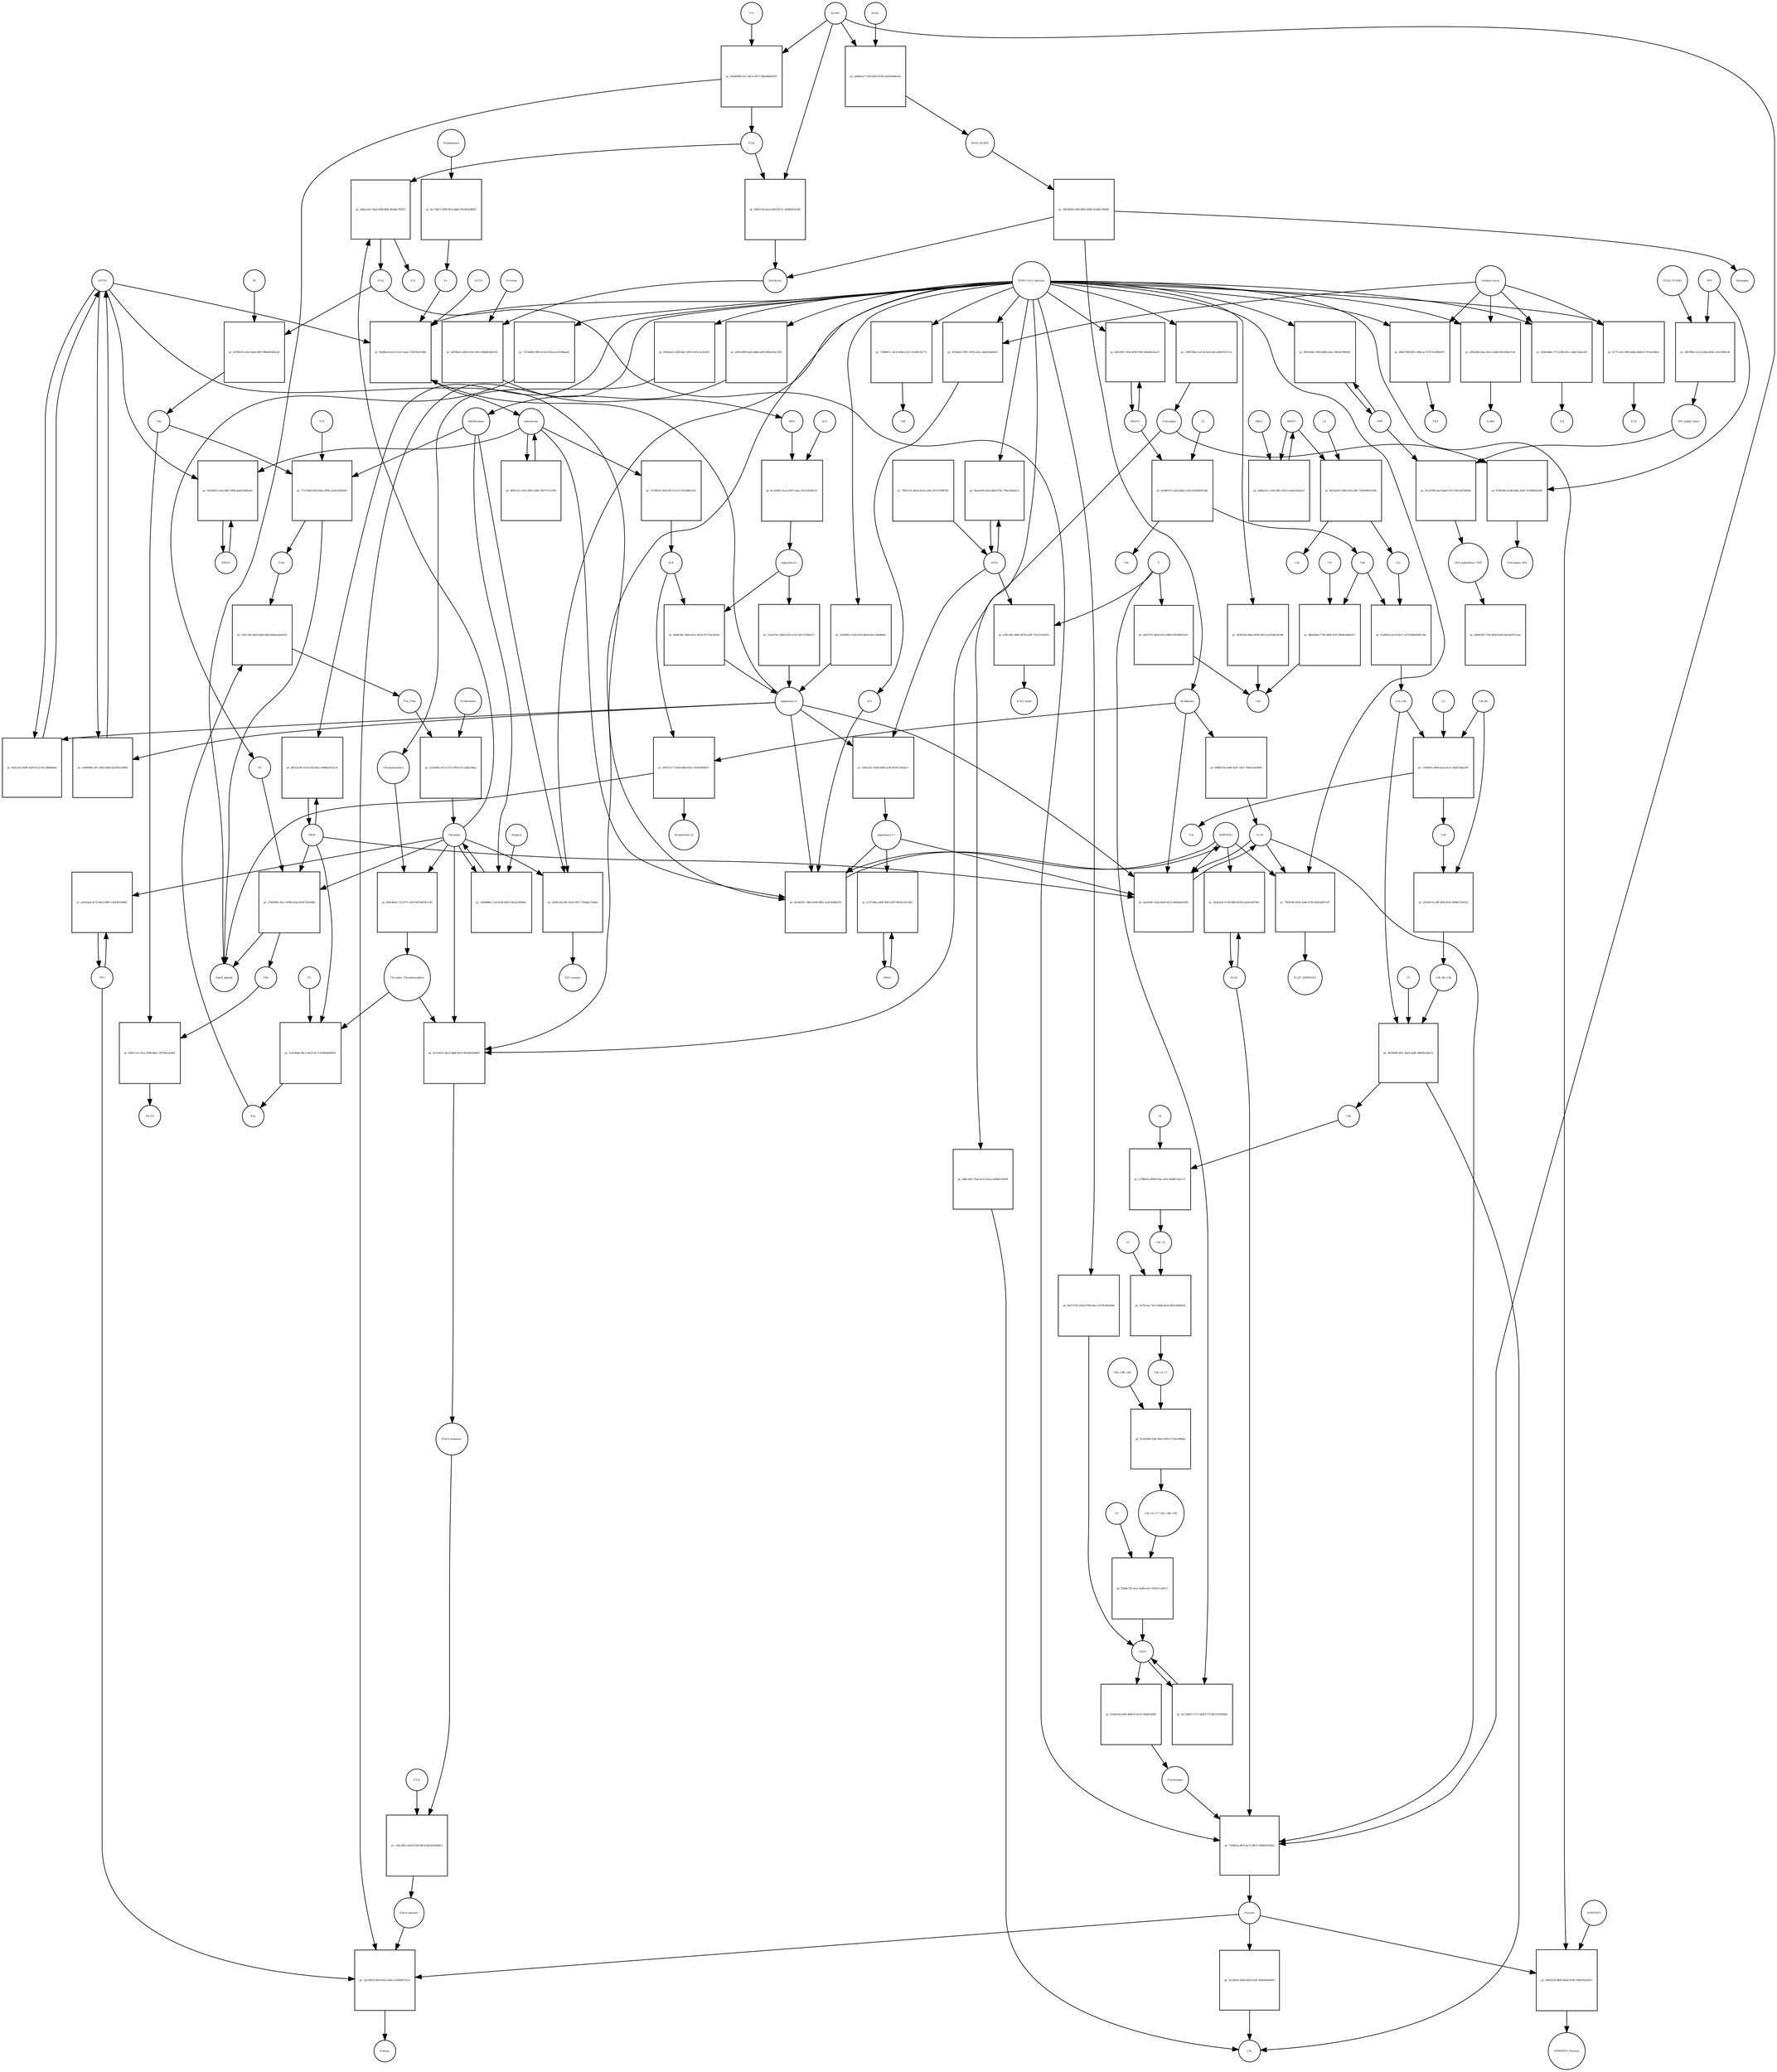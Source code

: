 strict digraph  {
F8 [annotation="urn_miriam_hgnc_3546|urn_miriam_taxonomy_9606", bipartite=0, cls=macromolecule, fontsize=4, label=F8, shape=circle];
"pr_37bd300e-20cc-4599-b1da-b55672a029db" [annotation="", bipartite=1, cls=process, fontsize=4, label="pr_37bd300e-20cc-4599-b1da-b55672a029db", shape=square];
"Small peptide" [annotation=urn_miriam_mesh_D010446, bipartite=0, cls=macromolecule, fontsize=4, label="Small peptide", shape=circle];
F8a [annotation="urn_miriam_hgnc.symbol_F8|urn_miriam_mesh_D015944|urn_miriam_taxonomy_9606", bipartite=0, cls=macromolecule, fontsize=4, label=F8a, shape=circle];
Thrombin [annotation="urn_miriam_hgnc_3535|urn_miriam_taxonomy_9606", bipartite=0, cls=macromolecule, fontsize=4, label=Thrombin, shape=circle];
PROC [annotation="urn_miriam_hgnc_9451|urn_miriam_taxonomy_9606", bipartite=0, cls=macromolecule, fontsize=4, label=PROC, shape=circle];
AGTR1 [annotation=urn_miriam_hgnc_336, bipartite=0, cls=macromolecule, fontsize=4, label=AGTR1, shape=circle];
"pr_0fafa35a-4496-4afb-9152-83c2db6fb68a" [annotation="", bipartite=1, cls=process, fontsize=4, label="pr_0fafa35a-4496-4afb-9152-83c2db6fb68a", shape=square];
"angiotensin II" [annotation="urn_miriam_obo.chebi_CHEBI%3A2718|urn_miriam_taxonomy_9606", bipartite=0, cls="simple chemical", fontsize=4, label="angiotensin II", shape=circle];
NR3C2 [annotation="", bipartite=0, cls=macromolecule, fontsize=4, label=NR3C2, shape=circle];
"pr_f3a28503-caae-4bf1-989f-abd52266b3ee" [annotation="", bipartite=1, cls=process, fontsize=4, label="pr_f3a28503-caae-4bf1-989f-abd52266b3ee", shape=square];
aldosterone [annotation="urn_miriam_obo.chebi_CHEBI%3A27584", bipartite=0, cls="simple chemical", fontsize=4, label=aldosterone, shape=circle];
"pr_4fdf213c-c592-4f45-a566-23b757151399" [annotation="", bipartite=1, cls=process, fontsize=4, label="pr_4fdf213c-c592-4f45-a566-23b757151399", shape=square];
SERPINE1 [annotation="", bipartite=0, cls=macromolecule, fontsize=4, label=SERPINE1, shape=circle];
"pr_de24d33c-7db9-4e60-96b2-2ed15e9bb253" [annotation="", bipartite=1, cls=process, fontsize=4, label="pr_de24d33c-7db9-4e60-96b2-2ed15e9bb253", shape=square];
"angiotensin I-7" [annotation="urn_miriam_obo.chebi_CHEBI%3A55438|urn_miriam_taxonomy_9606", bipartite=0, cls="simple chemical", fontsize=4, label="angiotensin I-7", shape=circle];
IL6 [annotation="urn_miriam_hgnc_6018|urn_miriam_taxonomy_9606", bipartite=0, cls=macromolecule, fontsize=4, label=IL6, shape=circle];
"pr_94d46a1b-b2c0-4ce7-aeaf-155d7bc9194b" [annotation="", bipartite=1, cls=process, fontsize=4, label="pr_94d46a1b-b2c0-4ce7-aeaf-155d7bc9194b", shape=square];
"SARS-CoV-2 infection" [annotation="urn_miriam_taxonomy_2697049|urn_miriam_mesh_D012327", bipartite=0, cls=phenotype, fontsize=4, label="SARS-CoV-2 infection", shape=circle];
"K+" [annotation="urn_miriam_obo.chebi_CHEBI%3A29103", bipartite=0, cls="simple chemical", fontsize=4, label="K+", shape=circle];
ACTH [annotation=urn_miriam_hgnc_9201, bipartite=0, cls="simple chemical", fontsize=4, label=ACTH, shape=circle];
"pr_2f168f42-c47d-437b-86e8-8ee13b9d6681" [annotation="", bipartite=1, cls=process, fontsize=4, label="pr_2f168f42-c47d-437b-86e8-8ee13b9d6681", shape=square];
Bradykinin [annotation="urn_miriam_obo.chebi_CHEBI%3A3165|urn_miriam_taxonomy_9606", bipartite=0, cls=macromolecule, fontsize=4, label=Bradykinin, shape=circle];
"pr_30975317-7a94-4d66-81b3-7b2003604f47" [annotation="", bipartite=1, cls=process, fontsize=4, label="pr_30975317-7a94-4d66-81b3-7b2003604f47", shape=square];
"Bradykinin(1-5)" [annotation="urn_miriam_mesh_C079000|urn_miriam_taxonomy_9606", bipartite=0, cls=macromolecule, fontsize=4, label="Bradykinin(1-5)", shape=circle];
ACE [annotation="urn_miriam_hgnc_2707|urn_miriam_taxonomy_9606", bipartite=0, cls=macromolecule, fontsize=4, label=ACE, shape=circle];
"pr_408b870d-20d6-4247-a9a7-7b4c0cdc8694" [annotation="", bipartite=1, cls=process, fontsize=4, label="pr_408b870d-20d6-4247-a9a7-7b4c0cdc8694", shape=square];
PLAT [annotation="urn_miriam_hgnc_9051|urn_miriam_taxonomy_9606", bipartite=0, cls=macromolecule, fontsize=4, label=PLAT, shape=circle];
"pr_ee84004b-cff1-4d56-b0dd-dc4f56520846" [annotation="", bipartite=1, cls=process, fontsize=4, label="pr_ee84004b-cff1-4d56-b0dd-dc4f56520846", shape=square];
MAS1 [annotation="", bipartite=0, cls=macromolecule, fontsize=4, label=MAS1, shape=circle];
"pr_e727c86a-ad8f-404f-b297-8416c5911662" [annotation="", bipartite=1, cls=process, fontsize=4, label="pr_e727c86a-ad8f-404f-b297-8416c5911662", shape=square];
Fibrinogen [annotation="urn_miriam_pubmed_19296670|urn_miriam_obo.go_GO%3A0005577|urn_miriam_hgnc_3661|urn_miriam_hgnc_3662|urn_miriam_hgnc_3694|urn_miriam_taxonomy_9606", bipartite=0, cls=complex, fontsize=4, label=Fibrinogen, shape=circle];
"pr_b7062f40-4cd0-4bdc-8d32-3c580463a04f" [annotation="", bipartite=1, cls=process, fontsize=4, label="pr_b7062f40-4cd0-4bdc-8d32-3c580463a04f", shape=square];
GP6 [annotation="urn_miriam_hgnc_HGNC%3A14388|urn_miriam_taxonomy_9606", bipartite=0, cls=macromolecule, fontsize=4, label=GP6, shape=circle];
Fibrinogen_GP6 [annotation="urn_miriam_pubmed_19296670|urn_miriam_obo.go_GO%3A0005577|urn_miriam_hgnc_HGNC%3A14388|urn_miriam_taxonomy_9606", bipartite=0, cls=complex, fontsize=4, label=Fibrinogen_GP6, shape=circle];
GP6_alpha2_beta1 [annotation="urn_miriam_pubmed_25051961|urn_miriam_taxonomy_10090|urn_miriam_hgnc_14338|urn_miriam_hgnc_6137|urn_miriam_hgnc_6153", bipartite=0, cls=complex, fontsize=4, label=GP6_alpha2_beta1, shape=circle];
"pr_927a7f46-0acf-4da9-937e-90cd5f7849ab" [annotation="", bipartite=1, cls=process, fontsize=4, label="pr_927a7f46-0acf-4da9-937e-90cd5f7849ab", shape=square];
VWF [annotation="urn_miriam_hgnc_12726|urn_miriam_taxonomy_9606", bipartite=0, cls=macromolecule, fontsize=4, label=VWF, shape=circle];
GP6_alpha2beta1_VWF [annotation="urn_miriam_pubmed_25051961|urn_miriam_taxonomy_10090|urn_miriam_hgnc_14338|urn_miriam_hgnc_6137|urn_miriam_hgnc_6153|urn_miriam_hgnc_12726", bipartite=0, cls=complex, fontsize=4, label=GP6_alpha2beta1_VWF, shape=circle];
"pr_38b7f85e-1e22-436a-bf4b-c61dc0f8ec0f" [annotation="", bipartite=1, cls=process, fontsize=4, label="pr_38b7f85e-1e22-436a-bf4b-c61dc0f8ec0f", shape=square];
ITGA2_ITGAB1 [annotation="urn_miriam_intact_EBI-16428357|urn_miriam_hgnc_6137|urn_miriam_hgnc_6153|urn_miriam_taxonomy_9606", bipartite=0, cls=complex, fontsize=4, label=ITGA2_ITGAB1, shape=circle];
"pr_ad9d1bff-7156-4860-ba69-66144297e2ab" [annotation="", bipartite=1, cls="omitted process", fontsize=4, label="pr_ad9d1bff-7156-4860-ba69-66144297e2ab", shape=square];
"Fibrin polymer" [annotation="urn_miriam_mesh_C465961|urn_miriam_taxonomy_9606", bipartite=0, cls=macromolecule, fontsize=4, label="Fibrin polymer", shape=circle];
"pr_2a124676-0fe9-49a1-befe-e55009d755c4" [annotation="", bipartite=1, cls=process, fontsize=4, label="pr_2a124676-0fe9-49a1-befe-e55009d755c4", shape=square];
"D-dimer" [annotation="urn_miriam_pubmed_19008457|urn_miriam_mesh_C036309|urn_miriam_taxonomy_9606", bipartite=0, cls=macromolecule, fontsize=4, label="D-dimer", shape=circle];
Plasmin [annotation="urn_miriam_hgnc.symbol_PLG|urn_miriam_mesh_D005341|urn_miriam_brenda_3.4.21.7|urn_miriam_taxonomy_9606", bipartite=0, cls=macromolecule, fontsize=4, label=Plasmin, shape=circle];
TAFI [annotation="urn_miriam_hgnc_1546|urn_miriam_taxonomy_9606", bipartite=0, cls=macromolecule, fontsize=4, label=TAFI, shape=circle];
"Fibrin monomer" [annotation="urn_miriam_mesh_C011468|urn_miriam_taxonomy_9606", bipartite=0, cls=macromolecule, fontsize=4, label="Fibrin monomer", shape=circle];
"pr_12bc3902-0e54-47d4-887d-bd324328d6c3" [annotation="", bipartite=1, cls=process, fontsize=4, label="pr_12bc3902-0e54-47d4-887d-bd324328d6c3", shape=square];
F13a [annotation="urn_miriam_hgnc.symbol_F13|urn_miriam_mesh_D026122|urn_miriam_brenda_2.3.2.13|urn_miriam_taxonomy_9606", bipartite=0, cls=macromolecule, fontsize=4, label=F13a, shape=circle];
"pr_d0817499-6f01-4fbd-ac70-8733cf884d37" [annotation="", bipartite=1, cls=process, fontsize=4, label="pr_d0817499-6f01-4fbd-ac70-8733cf884d37", shape=square];
TNF [annotation="urn_miriam_hgnc_11892|urn_miriam_taxonomy_9606", bipartite=0, cls=macromolecule, fontsize=4, label=TNF, shape=circle];
"cytokine storm" [annotation="urn_miriam_pubmed_2504360|urn_miriam_taxonomy_9606", bipartite=0, cls=phenotype, fontsize=4, label="cytokine storm", shape=circle];
"pr_3e53fe81-b450-4d16-b2ff-36d044b449d5" [annotation="", bipartite=1, cls=process, fontsize=4, label="pr_3e53fe81-b450-4d16-b2ff-36d044b449d5", shape=square];
C5a [annotation="urn_miriam_hgnc.symbol_C5|urn_miriam_mesh_D015936|urn_miriam_taxonomy_9606", bipartite=0, cls=macromolecule, fontsize=4, label=C5a, shape=circle];
"pr_518e91a6-2ef3-4fb8-b720-9c794d61b045" [annotation="", bipartite=1, cls=process, fontsize=4, label="pr_518e91a6-2ef3-4fb8-b720-9c794d61b045", shape=square];
Plasminogen [annotation="urn_miriam_hgnc_9071|urn_miriam_taxonomy_9606", bipartite=0, cls=macromolecule, fontsize=4, label=Plasminogen, shape=circle];
"C5b-9" [annotation="urn_miriam_obo.go_GO%3A0005579|urn_miriam_mesh_D015938|urn_miriam_mesh_D050776|urn_miriam_hgnc_1339|urn_miriam_hgnc_1346|urn_miriam_hgnc_1352|urn_miriam_hgnc_1353|urn_miriam_hgnc_1354|urn_miriam_hgnc_1358|urn_miriam_taxonomy_9606", bipartite=0, cls=complex, fontsize=4, label="C5b-9", shape=circle];
C2 [annotation="urn_miriam_hgnc_1248|urn_miriam_taxonomy_9606", bipartite=0, cls=macromolecule, fontsize=4, label=C2, shape=circle];
"pr_bb33a5e5-43db-493a-9fc7-506e89035194" [annotation="", bipartite=1, cls=process, fontsize=4, label="pr_bb33a5e5-43db-493a-9fc7-506e89035194", shape=square];
C2a [annotation="urn_miriam_hgnc.symbol_C2|urn_miriam_mesh_D050678|urn_miriam_taxonomy_9606", bipartite=0, cls=macromolecule, fontsize=4, label=C2a, shape=circle];
C2b [annotation="urn_miriam_hgnc.symbol_C2|urn_miriam_mesh_D050679|urn_miriam_taxonomy_9606", bipartite=0, cls=macromolecule, fontsize=4, label=C2b, shape=circle];
MASP1 [annotation="urn_miriam_hgnc_6901|urn_miriam_taxonomy_9606", bipartite=0, cls=macromolecule, fontsize=4, label=MASP1, shape=circle];
"pr_eff6a9bf-2dee-4bc3-a8d0-091d164a7cd1" [annotation="", bipartite=1, cls=process, fontsize=4, label="pr_eff6a9bf-2dee-4bc3-a8d0-091d164a7cd1", shape=square];
IL2RA [annotation="urn_miriam_hgnc_6008|urn_miriam_taxonomy_9606", bipartite=0, cls=macromolecule, fontsize=4, label=IL2RA, shape=circle];
"pr_d2405dd6-c775-4286-8fcc-ebde74afa160" [annotation="", bipartite=1, cls=process, fontsize=4, label="pr_d2405dd6-c775-4286-8fcc-ebde74afa160", shape=square];
IL8 [annotation="urn_miriam_hgnc_6025|urn_miriam_taxonomy_9606", bipartite=0, cls=macromolecule, fontsize=4, label=IL8, shape=circle];
"pr_d6dc262f-764a-4c55-b2aa-afd98e516f58" [annotation="", bipartite=1, cls=process, fontsize=4, label="pr_d6dc262f-764a-4c55-b2aa-afd98e516f58", shape=square];
"pr_6f33b422-9f9c-4959-af2a-cbb43b4449c9" [annotation="", bipartite=1, cls=process, fontsize=4, label="pr_6f33b422-9f9c-4959-af2a-cbb43b4449c9", shape=square];
"pr_4177c3a0-3958-4d8e-b6b8-fc791dc6382e" [annotation="", bipartite=1, cls=process, fontsize=4, label="pr_4177c3a0-3958-4d8e-b6b8-fc791dc6382e", shape=square];
IL1B [annotation="urn_miriam_hgnc_5992|urn_miriam_taxonomy_9606", bipartite=0, cls=macromolecule, fontsize=4, label=IL1B, shape=circle];
Prorenin [annotation="urn_miriam_hgnc_9958|urn_miriam_taxonomy_9606", bipartite=0, cls=macromolecule, fontsize=4, label=Prorenin, shape=circle];
"pr_dd708a51-d0b3-41ef-9d15-984481d6e595" [annotation="", bipartite=1, cls=process, fontsize=4, label="pr_dd708a51-d0b3-41ef-9d15-984481d6e595", shape=square];
REN [annotation="urn_miriam_hgnc.symbol_REN|urn_miriam_taxonomy_9606", bipartite=0, cls=macromolecule, fontsize=4, label=REN, shape=circle];
Kallikrein [annotation="urn_miriam_hgnc.symbol_KLKB1|urn_miriam_mesh_D020842|urn_miriam_brenda_3.4.21.34|urn_miriam_taxonomy_9606", bipartite=0, cls=macromolecule, fontsize=4, label=Kallikrein, shape=circle];
KLKB1 [annotation="urn_miriam_hgnc_6371|urn_miriam_taxonomy_9606", bipartite=0, cls=macromolecule, fontsize=4, label=KLKB1, shape=circle];
"pr_b40f1c56-0eea-46b3-8721-183fbd93a29b" [annotation="", bipartite=1, cls=process, fontsize=4, label="pr_b40f1c56-0eea-46b3-8721-183fbd93a29b", shape=square];
F12a [annotation="urn_miriam_hgnc.symbol_F12|urn_miriam_mesh_D015956|urn_miriam_brenda_3.4.21.38|urn_miriam_taxonomy_9606", bipartite=0, cls=macromolecule, fontsize=4, label=F12a, shape=circle];
"pr_925d2e23-2fdf-4ba7-8593-807e53c8c601" [annotation="", bipartite=1, cls=process, fontsize=4, label="pr_925d2e23-2fdf-4ba7-8593-807e53c8c601", shape=square];
Thrombomodulin [annotation="urn_miriam_hgnc_11784|urn_miriam_taxonomy_9606", bipartite=0, cls=macromolecule, fontsize=4, label=Thrombomodulin, shape=circle];
"pr_39b0332f-8840-46ed-9c4b-7b66583a2023" [annotation="", bipartite=1, cls=process, fontsize=4, label="pr_39b0332f-8840-46ed-9c4b-7b66583a2023", shape=square];
SERPINF2 [annotation="urn_miriam_hgnc_9075|urn_miriam_taxonomy_9606", bipartite=0, cls=macromolecule, fontsize=4, label=SERPINF2, shape=circle];
SERPINF2_Plasmin [annotation="urn_miriam_pubmed_2437112|urn_miriam_biogrid_314240|urn_miriam_hgnc_9075|urn_miriam_mesh_D005341|urn_miriam_taxonomy_9606", bipartite=0, cls=complex, fontsize=4, label=SERPINF2_Plasmin, shape=circle];
"pr_5b3f33a4-88eb-4936-99c9-ae02d9cb67db" [annotation="", bipartite=1, cls=process, fontsize=4, label="pr_5b3f33a4-88eb-4936-99c9-ae02d9cb67db", shape=square];
C4d [annotation="urn_miriam_hgnc.symbol_C4b|urn_miriam_mesh_C032261|urn_miriam_taxonomy_9606", bipartite=0, cls=macromolecule, fontsize=4, label=C4d, shape=circle];
"pr_be073742-29a8-4769-9aa1-b378cb0ab90d" [annotation="", bipartite=1, cls=process, fontsize=4, label="pr_be073742-29a8-4769-9aa1-b378cb0ab90d", shape=square];
"pr_d6312a36-1a18-43f2-b0a3-d948ba9142c4" [annotation="", bipartite=1, cls=process, fontsize=4, label="pr_d6312a36-1a18-43f2-b0a3-d948ba9142c4", shape=square];
"pr_0f65049d-c094-4688-b3ee-280245398365" [annotation="", bipartite=1, cls=process, fontsize=4, label="pr_0f65049d-c094-4688-b3ee-280245398365", shape=square];
"pr_7369b47c-24c8-464b-b7a5-322d4474c77c" [annotation="", bipartite=1, cls=process, fontsize=4, label="pr_7369b47c-24c8-464b-b7a5-322d4474c77c", shape=square];
CRP [annotation="urn_miriam_hgnc_2367|urn_miriam_taxonomy_9606", bipartite=0, cls=macromolecule, fontsize=4, label=CRP, shape=circle];
"pr_b1729e67-5737-4a8f-b77f-8812593509e0" [annotation="", bipartite=1, cls=process, fontsize=4, label="pr_b1729e67-5737-4a8f-b77f-8812593509e0", shape=square];
S [annotation="urn_miriam_uniprot_P0DTC2|urn_miriam_uniprot_P59594|urn_miriam_taxonomy_2697049", bipartite=0, cls=macromolecule, fontsize=4, label=S, shape=circle];
"pr_ed1f71f1-48eb-47e3-88f9-2f8188647ee7" [annotation="", bipartite=1, cls=process, fontsize=4, label="pr_ed1f71f1-48eb-47e3-88f9-2f8188647ee7", shape=square];
"pr_20dce2fc-63dd-4480-ac9b-8140116edac1" [annotation="", bipartite=1, cls=process, fontsize=4, label="pr_20dce2fc-63dd-4480-ac9b-8140116edac1", shape=square];
ACE2 [annotation="urn_miriam_hgnc_13557|urn_miriam_taxonomy_9606", bipartite=0, cls=macromolecule, fontsize=4, label=ACE2, shape=circle];
"pr_7f021c81-e61d-4ce9-a18e-233c35596766" [annotation="", bipartite=1, cls=process, fontsize=4, label="pr_7f021c81-e61d-4ce9-a18e-233c35596766", shape=square];
"pr_639c1dfc-9660-487b-a28f-71b137a8353c" [annotation="", bipartite=1, cls=process, fontsize=4, label="pr_639c1dfc-9660-487b-a28f-71b137a8353c", shape=square];
ACE2_Spike [annotation="urn_miriam_pdb_6CS2|urn_miriam_hgnc_13557|urn_miriam_uniprot_P0DTC2|urn_miriam_taxonomy_9606|urn_miriam_taxonomy_2697049", bipartite=0, cls=complex, fontsize=4, label=ACE2_Spike, shape=circle];
"pr_94aaaf90-8cfb-4fe8-b79c-7f9a1482b1e3" [annotation="", bipartite=1, cls=process, fontsize=4, label="pr_94aaaf90-8cfb-4fe8-b79c-7f9a1482b1e3", shape=square];
"pr_a687ed99-9a20-4b8b-ab09-840a51bc12f0" [annotation="", bipartite=1, cls=process, fontsize=4, label="pr_a687ed99-9a20-4b8b-ab09-840a51bc12f0", shape=square];
Antithrombin [annotation="urn_miriam_hgnc_775|urn_miriam_taxonomy_9606", bipartite=0, cls=macromolecule, fontsize=4, label=Antithrombin, shape=circle];
"pr_7153eb8e-f805-4c0e-832b-ea10334baef2" [annotation="", bipartite=1, cls=process, fontsize=4, label="pr_7153eb8e-f805-4c0e-832b-ea10334baef2", shape=square];
C4b [annotation="urn_miriam_hgnc_1324|urn_miriam_taxonomy_9606", bipartite=0, cls=macromolecule, fontsize=4, label=C4b, shape=circle];
"pr_dbb5b0b3-7760-488f-9c87-8b89c4b83e57" [annotation="", bipartite=1, cls=process, fontsize=4, label="pr_dbb5b0b3-7760-488f-9c87-8b89c4b83e57", shape=square];
CFI [annotation="urn_miriam_hgnc_2771|urn_miriam_taxonomy_9606", bipartite=0, cls=macromolecule, fontsize=4, label=CFI, shape=circle];
C3b [annotation="urn_miriam_hgnc.symbol_C3|urn_miriam_mesh_D003179|urn_miriam_taxonomy_9606", bipartite=0, cls=macromolecule, fontsize=4, label=C3b, shape=circle];
"pr_2424e974-c9ff-4f9f-805e-8946b7164522" [annotation="", bipartite=1, cls=process, fontsize=4, label="pr_2424e974-c9ff-4f9f-805e-8946b7164522", shape=square];
C3b_Bb [annotation="urn_miriam_pubmed_12440962|urn_miriam_brenda_3.4.21.47|urn_miriam_mesh_D051561|urn_miriam_mesh_D003179|urn_miriam_hgnc_1037|urn_miriam_taxonomy_9606", bipartite=0, cls=complex, fontsize=4, label=C3b_Bb, shape=circle];
C3b_Bb_C3b [annotation="urn_miriam_pubmed_12440962|urn_miriam_brenda_34.4.21.47|urn_miriam_mesh_D051566|urn_miriam_mesh_D003179|urn_miriam_hgnc_1037|urn_miriam_taxonomy_9606", bipartite=0, cls=complex, fontsize=4, label=C3b_Bb_C3b, shape=circle];
"pr_f1ad003a-aa19-4f27-ad79-8d9a829f138a" [annotation="", bipartite=1, cls=process, fontsize=4, label="pr_f1ad003a-aa19-4f27-ad79-8d9a829f138a", shape=square];
C2a_C4b [annotation="urn_miriam_mesh_D051574|urn_miriam_brenda_3.4.21.43|urn_miriam_mesh_D050678|urn_miriam_hgnc_1324|urn_miriam_taxonomy_9606", bipartite=0, cls=complex, fontsize=4, label=C2a_C4b, shape=circle];
C4 [annotation="urn_miriam_mesh_D00318|urn_miriam_taxonomy_9606", bipartite=0, cls=macromolecule, fontsize=4, label=C4, shape=circle];
"pr_6e469155-2aeb-46d4-a228-ef282d95534b" [annotation="", bipartite=1, cls=process, fontsize=4, label="pr_6e469155-2aeb-46d4-a228-ef282d95534b", shape=square];
C4a [annotation="urn_miriam_hgnc_1323|urn_miriam_taxonomy_9606", bipartite=0, cls=macromolecule, fontsize=4, label=C4a, shape=circle];
MASP2 [annotation="urn_miriam_hgnc_6902|urn_miriam_taxonomy_9606", bipartite=0, cls=macromolecule, fontsize=4, label=MASP2, shape=circle];
"pr_ed96a31e-e18e-4d5c-8453-eda8e78a0ae7" [annotation="", bipartite=1, cls=process, fontsize=4, label="pr_ed96a31e-e18e-4d5c-8453-eda8e78a0ae7", shape=square];
MBL2 [annotation="urn_miriam_hgnc_6902|urn_miriam_taxonomy_9606", bipartite=0, cls=macromolecule, fontsize=4, label=MBL2, shape=circle];
"pr_bfdcf497-5934-4f50-95fd-564efb12aa37" [annotation="", bipartite=1, cls=process, fontsize=4, label="pr_bfdcf497-5934-4f50-95fd-564efb12aa37", shape=square];
PLAU [annotation="urn_miriam_hgnc_9052|urn_miriam_taxonomy_9606", bipartite=0, cls=macromolecule, fontsize=4, label=PLAU, shape=circle];
"pr_545a2efe-b738-48f6-8436-a3a9ce84769c" [annotation="", bipartite=1, cls=process, fontsize=4, label="pr_545a2efe-b738-48f6-8436-a3a9ce84769c", shape=square];
C5b_C6_C7_C8A_C8B_C8G [annotation="urn_miriam_pubmed_28630159|urn_miriam_mesh_C042295|urn_miriam_mesh_D050776|urn_miriam_hgnc_1339|urn_miriam_hgnc_1352|urn_miriam_hgnc_1353|urn_miriam_hgnc_1354|urn_miriam_taxonomy_9606", bipartite=0, cls=complex, fontsize=4, label=C5b_C6_C7_C8A_C8B_C8G, shape=circle];
"pr_83bbe728-2a1e-4e88-a5e1-f543ccca41a7" [annotation="", bipartite=1, cls=process, fontsize=4, label="pr_83bbe728-2a1e-4e88-a5e1-f543ccca41a7", shape=square];
C9 [annotation="urn_miriam_hgnc_1358|urn_miriam_taxonomy_9606", bipartite=0, cls=macromolecule, fontsize=4, label=C9, shape=circle];
C5b_C6_C7 [annotation="urn_miriam_pubmed_28630159|urn_miriam_mesh_C037453|urn_miriam_mesh_D050776|urn_miriam_hgnc_1339|urn_miriam_hgnc_1346|urn_miriam_taxonomy_9606", bipartite=0, cls=complex, fontsize=4, label=C5b_C6_C7, shape=circle];
"pr_9c2d54a0-224c-4faf-b2f4-e731dce906dc" [annotation="", bipartite=1, cls=process, fontsize=4, label="pr_9c2d54a0-224c-4faf-b2f4-e731dce906dc", shape=square];
C8A_C8B_C8G [annotation="urn_miriam_mesh_D003185|urn_miriam_hgnc_1353|urn_miriam_hgnc_1352|urn_miriam_hgnc_1354|urn_miriam_taxonomy_9606", bipartite=0, cls=complex, fontsize=4, label=C8A_C8B_C8G, shape=circle];
C5b_C6 [annotation="urn_miriam_mesh_C050974|urn_miriam_mesh_D050776|urn_miriam_hgnc_1339|urn_miriam_taxonomy_9606", bipartite=0, cls=complex, fontsize=4, label=C5b_C6, shape=circle];
"pr_3a7fa1aa-76c3-446b-bb34-f82e564b8161" [annotation="", bipartite=1, cls=process, fontsize=4, label="pr_3a7fa1aa-76c3-446b-bb34-f82e564b8161", shape=square];
C7 [annotation="urn_miriam_hgnc_HGNC%3A1346|urn_miriam_taxonomy_9606", bipartite=0, cls=macromolecule, fontsize=4, label=C7, shape=circle];
C5b [annotation="urn_miriam_hgnc.symbol_C5|urn_miriam_mesh_D050776|urn_miriam_taxonomy_9606", bipartite=0, cls=macromolecule, fontsize=4, label=C5b, shape=circle];
"pr_a748b9a5-d948-434c-ad7e-bb087cefa113" [annotation="", bipartite=1, cls=process, fontsize=4, label="pr_a748b9a5-d948-434c-ad7e-bb087cefa113", shape=square];
C6 [annotation="urn_miriam_hgnc_1339|urn_miriam_taxonomy_9606", bipartite=0, cls=macromolecule, fontsize=4, label=C6, shape=circle];
C5 [annotation="urn_miriam_hgnc_1331|urn_miriam_taxonomy_9606", bipartite=0, cls=macromolecule, fontsize=4, label=C5, shape=circle];
"pr_2ff3660b-df4c-4a64-afd8-3d0965cb4e7a" [annotation="", bipartite=1, cls=process, fontsize=4, label="pr_2ff3660b-df4c-4a64-afd8-3d0965cb4e7a", shape=square];
C3 [annotation="urn_miriam_hgnc_1318|urn_miriam_taxonomy_9606", bipartite=0, cls=macromolecule, fontsize=4, label=C3, shape=circle];
"pr_17b08f1b-499d-4eae-bc2c-4fad7ebaa387" [annotation="", bipartite=1, cls=process, fontsize=4, label="pr_17b08f1b-499d-4eae-bc2c-4fad7ebaa387", shape=square];
C3a [annotation="urn_miriam_hgnc.symbol_C3|urn_miriam_mesh_D015926|urn_miriam_taxonomy_9606", bipartite=0, cls=macromolecule, fontsize=4, label=C3a, shape=circle];
"pr_80fe4fb4-c723-477c-b47f-6879b53b7c09" [annotation="", bipartite=1, cls=process, fontsize=4, label="pr_80fe4fb4-c723-477c-b47f-6879b53b7c09", shape=square];
Thrombin_Thrombomodulin [annotation="urn_miriam_pubmed_6282863|urn_miriam_taxonomy_9986|urn_miriam_biogrid_283352|urn_miriam_mesh_D013917|urn_miriam_hgnc_11784", bipartite=0, cls=complex, fontsize=4, label=Thrombin_Thrombomodulin, shape=circle];
"pr_851a5b16-4bcd-4bb8-9b10-892db55d06f9" [annotation="", bipartite=1, cls=process, fontsize=4, label="pr_851a5b16-4bcd-4bb8-9b10-892db55d06f9", shape=square];
KNG1_KLKB1 [annotation="urn_miriam_pubmed_17598838|urn_miriam_intact_EBI-10087151|urn_miriam_hgnc_6371|urn_miriam_hgnc_6383|urn_miriam_taxonomy_9606", bipartite=0, cls=complex, fontsize=4, label=KNG1_KLKB1, shape=circle];
"pr_34876b04-c065-4bfe-b94d-914d9c29fb84" [annotation="", bipartite=1, cls=process, fontsize=4, label="pr_34876b04-c065-4bfe-b94d-914d9c29fb84", shape=square];
Kininogen [annotation="urn_miriam_hgnc.symbol_KNG1|urn_miriam_mesh_D019679|urn_miriam_taxonomy_9606", bipartite=0, cls=macromolecule, fontsize=4, label=Kininogen, shape=circle];
"pr_239d760b-2ce0-4c5d-b1d4-a564d75e7c5c" [annotation="", bipartite=1, cls=process, fontsize=4, label="pr_239d760b-2ce0-4c5d-b1d4-a564d75e7c5c", shape=square];
"angiotensin I" [annotation="urn_miriam_obo.chebi_CHEBI%3A2718|urn_miriam_taxonomy_9606", bipartite=0, cls="simple chemical", fontsize=4, label="angiotensin I", shape=circle];
"pr_51ab570c-2b49-4355-a310-361127bdd171" [annotation="", bipartite=1, cls=process, fontsize=4, label="pr_51ab570c-2b49-4355-a310-361127bdd171", shape=square];
"pr_7f45f249-425e-426e-b79f-0da6244f7c87" [annotation="", bipartite=1, cls=process, fontsize=4, label="pr_7f45f249-425e-426e-b79f-0da6244f7c87", shape=square];
PLAT_SERPINE1 [annotation="urn_miriam_pubmed_22449964|urn_miriam_intact_EBI-7800882|urn_miriam_hgnc_9051|urn_miriam_hgnc_8593|urn_miriam_taxonomy_9606", bipartite=0, cls=complex, fontsize=4, label=PLAT_SERPINE1, shape=circle];
"pr_efab1bda-9c75-4452-8907-e95f363166d5" [annotation="", bipartite=1, cls=process, fontsize=4, label="pr_efab1bda-9c75-4452-8907-e95f363166d5", shape=square];
"pr_deeb50fc-f3da-4de9-9d7a-6bb34a622ffa" [annotation="", bipartite=1, cls=process, fontsize=4, label="pr_deeb50fc-f3da-4de9-9d7a-6bb34a622ffa", shape=square];
"pr_2d2fe1ab-fafc-453a-95c7-75ebba27e6ab" [annotation="", bipartite=1, cls=process, fontsize=4, label="pr_2d2fe1ab-fafc-453a-95c7-75ebba27e6ab", shape=square];
"TAT complex" [annotation="urn_miriam_pubmed_22930518|urn_miriam_mesh_C046193|urn_miriam_mesh_D013917|urn_miriam_hgnc_775|urn_miriam_taxonomy_9606", bipartite=0, cls=complex, fontsize=4, label="TAT complex", shape=circle];
"pr_71fdfa5a-8f25-4a75-8b55-76bbf03936eb" [annotation="", bipartite=1, cls=process, fontsize=4, label="pr_71fdfa5a-8f25-4a75-8b55-76bbf03936eb", shape=square];
F11a [annotation="urn_miriam_hgnc.symbol_F11|urn_miriam_mesh_D015945|urn_miriam_brenda_3.4.21.27|urn_miriam_taxonomy_9606", bipartite=0, cls=macromolecule, fontsize=4, label=F11a, shape=circle];
"pr_cb548b8a-17af-4c86-8d53-5fe2ac90466c" [annotation="", bipartite=1, cls=process, fontsize=4, label="pr_cb548b8a-17af-4c86-8d53-5fe2ac90466c", shape=square];
Heparin [annotation="urn_miriam_pubmed_708377|urn_miriam_obo.chebi_CHEBI%3A28304|urn_miriam_taxonomy_9606", bipartite=0, cls="simple chemical", fontsize=4, label=Heparin, shape=circle];
Prothrombin [annotation="urn_miriam_hgnc_3535|urn_miriam_taxonomy_9606", bipartite=0, cls=macromolecule, fontsize=4, label=Prothrombin, shape=circle];
"pr_2e326d41-4e7a-4713-995d-07c2dd2c98aa" [annotation="", bipartite=1, cls=process, fontsize=4, label="pr_2e326d41-4e7a-4713-995d-07c2dd2c98aa", shape=square];
F5a_F10a [annotation="urn_miriam_pubmed_2303476|urn_miriam_mesh_C022475|urn_miriam_mesh_D15943|urn_miriam_mesh_D015951|urn_miriam_taxonomy_9606", bipartite=0, cls=complex, fontsize=4, label=F5a_F10a, shape=circle];
F10a [annotation="urn_miriam_hgnc.symbol_F10|urn_miriam_mesh_D015951|urn_miriam_brenda_3.4.21.6|urn_miriam_taxonomy_9606", bipartite=0, cls=macromolecule, fontsize=4, label=F10a, shape=circle];
"pr_cf61c1f0-e8e0-44bb-9f0a-848aedda4762" [annotation="", bipartite=1, cls=process, fontsize=4, label="pr_cf61c1f0-e8e0-44bb-9f0a-848aedda4762", shape=square];
F5a [annotation="urn_miriam_hgnc.symbol_F5|urn_miriam_mesh_D015943|urn_miriam_taxonomy_9606", bipartite=0, cls=macromolecule, fontsize=4, label=F5a, shape=circle];
F5 [annotation="urn_miriam_hgnc_3541|urn_miriam_taxonomy_9606", bipartite=0, cls=macromolecule, fontsize=4, label=F5, shape=circle];
"pr_91dc4dde-9bc3-44e2-81c5-9199adf20be9" [annotation="", bipartite=1, cls=process, fontsize=4, label="pr_91dc4dde-9bc3-44e2-81c5-9199adf20be9", shape=square];
F9a [annotation="urn_miriam_hgnc.symbol_F9|urn_miriam_mesh_D015949|urn_miriam_taxonomy_9606", bipartite=0, cls=macromolecule, fontsize=4, label=F9a, shape=circle];
"pr_f39b17e3-c9ca-439d-b8e2-787045cdcd6b" [annotation="", bipartite=1, cls=process, fontsize=4, label="pr_f39b17e3-c9ca-439d-b8e2-787045cdcd6b", shape=square];
F8_F9 [annotation="urn_miriam_pubmed_22471307|urn_miriam_hgnc_3546|urn_miriam_hgnc_35531|urn_miriam_intact_EBI-11621595|urn_miriam_taxonomy_9606", bipartite=0, cls=complex, fontsize=4, label=F8_F9, shape=circle];
F9 [annotation="urn_miriam_hgnc_35531|urn_miriam_taxonomy_9606", bipartite=0, cls=macromolecule, fontsize=4, label=F9, shape=circle];
"pr_4318b55f-efeb-46e6-b987-889a863d2a5d" [annotation="", bipartite=1, cls=process, fontsize=4, label="pr_4318b55f-efeb-46e6-b987-889a863d2a5d", shape=square];
"pr_b00baacf-73e9-45f3-b738-2ad3e9e8bc64" [annotation="", bipartite=1, cls=process, fontsize=4, label="pr_b00baacf-73e9-45f3-b738-2ad3e9e8bc64", shape=square];
KNG1 [annotation="urn_miriam_hgnc.symbol_6383|urn_miriam_taxonomy_9606", bipartite=0, cls=macromolecule, fontsize=4, label=KNG1, shape=circle];
"pr_e84ae165-76ad-45fb-b69f-865ddc7fd7f3" [annotation="", bipartite=1, cls=process, fontsize=4, label="pr_e84ae165-76ad-45fb-b69f-865ddc7fd7f3", shape=square];
F11 [annotation="urn_miriam_hgnc_3529|urn_miriam_taxonomy_9606", bipartite=0, cls=macromolecule, fontsize=4, label=F11, shape=circle];
F12 [annotation="urn_miriam_hgnc_3530|urn_miriam_taxonomy_9606", bipartite=0, cls=macromolecule, fontsize=4, label=F12, shape=circle];
"pr_a8346986-2ca7-4b7a-9871-9be066e63cf0" [annotation="", bipartite=1, cls=process, fontsize=4, label="pr_a8346986-2ca7-4b7a-9871-9be066e63cf0", shape=square];
"pr_b0b6c9bc-9ba0-4fca-83eb-f5171dc0d35d" [annotation="", bipartite=1, cls=process, fontsize=4, label="pr_b0b6c9bc-9ba0-4fca-83eb-f5171dc0d35d", shape=square];
F10 [annotation="urn_miriam_hgnc_3528|urn_miriam_taxonomy_9606", bipartite=0, cls=macromolecule, fontsize=4, label=F10, shape=circle];
"pr_77cf7bb9-0d3f-46b2-9f2b-a3e6a3283d10" [annotation="", bipartite=1, cls=process, fontsize=4, label="pr_77cf7bb9-0d3f-46b2-9f2b-a3e6a3283d10", shape=square];
AGT [annotation="urn_miriam_hgnc_333|urn_miriam_taxonomy_9606", bipartite=0, cls=macromolecule, fontsize=4, label=AGT, shape=circle];
"pr_bc3afd42-5ea2-4597-aebc-0121a4306131" [annotation="", bipartite=1, cls=process, fontsize=4, label="pr_bc3afd42-5ea2-4597-aebc-0121a4306131", shape=square];
"pr_27709f10-181d-4073-b153-55f1b8fe5323" [annotation="", bipartite=1, cls=process, fontsize=4, label="pr_27709f10-181d-4073-b153-55f1b8fe5323", shape=square];
"pr_dcc74812-2090-4fc4-bdeb-95c0b5e9fb32" [annotation="", bipartite=1, cls=process, fontsize=4, label="pr_dcc74812-2090-4fc4-bdeb-95c0b5e9fb32", shape=square];
Hypokalemia [annotation="urn_miriam_mesh_D007008|urn_miriam_taxonomy_9606", bipartite=0, cls=phenotype, fontsize=4, label=Hypokalemia, shape=circle];
F8 -> "pr_37bd300e-20cc-4599-b1da-b55672a029db"  [annotation="", interaction_type=consumption];
"pr_37bd300e-20cc-4599-b1da-b55672a029db" -> "Small peptide"  [annotation="", interaction_type=production];
"pr_37bd300e-20cc-4599-b1da-b55672a029db" -> F8a  [annotation="", interaction_type=production];
F8a -> "pr_f39b17e3-c9ca-439d-b8e2-787045cdcd6b"  [annotation="", interaction_type=consumption];
Thrombin -> "pr_37bd300e-20cc-4599-b1da-b55672a029db"  [annotation="urn_miriam_pubmed_15746105|urn_miriam_taxonomy_9606", interaction_type=catalysis];
Thrombin -> "pr_80fe4fb4-c723-477c-b47f-6879b53b7c09"  [annotation="", interaction_type=consumption];
Thrombin -> "pr_851a5b16-4bcd-4bb8-9b10-892db55d06f9"  [annotation="urn_miriam_pubmed_6282863|urn_miriam_pubmed_28228446|urn_miriam_pubmed_2117226|urn_miriam_taxonomy_9606", interaction_type=catalysis];
Thrombin -> "pr_efab1bda-9c75-4452-8907-e95f363166d5"  [annotation="urn_miriam_pubmed_23809134|urn_miriam_taxonomy_9823", interaction_type=catalysis];
Thrombin -> "pr_2d2fe1ab-fafc-453a-95c7-75ebba27e6ab"  [annotation="", interaction_type=consumption];
Thrombin -> "pr_cb548b8a-17af-4c86-8d53-5fe2ac90466c"  [annotation="", interaction_type=consumption];
Thrombin -> "pr_e84ae165-76ad-45fb-b69f-865ddc7fd7f3"  [annotation="urn_miriam_pubmed_21304106|urn_miriam_pubmed_8631976|urn_miriam_taxonomy_9606", interaction_type=catalysis];
PROC -> "pr_37bd300e-20cc-4599-b1da-b55672a029db"  [annotation="urn_miriam_pubmed_15746105|urn_miriam_taxonomy_9606", interaction_type=inhibition];
PROC -> "pr_d6312a36-1a18-43f2-b0a3-d948ba9142c4"  [annotation="", interaction_type=consumption];
PROC -> "pr_deeb50fc-f3da-4de9-9d7a-6bb34a622ffa"  [annotation="urn_miriam_pubmed_10373228|urn_miriam_pubmed_3124286|urn_miriam_taxonomy_9606|urn_miriam_pubmed_12091055|urn_miriam_pubmed_3096399", interaction_type=inhibition];
PROC -> "pr_91dc4dde-9bc3-44e2-81c5-9199adf20be9"  [annotation="urn_miriam_pubmed_6282863|urn_miriam_pubmed_6572921|urn_miriam_pubmed_2322551|urn_miriam_taxonomy_9606", interaction_type=inhibition];
AGTR1 -> "pr_0fafa35a-4496-4afb-9152-83c2db6fb68a"  [annotation="", interaction_type=consumption];
AGTR1 -> "pr_f3a28503-caae-4bf1-989f-abd52266b3ee"  [annotation="urn_miriam_pubmed_21349712|urn_miriam_taxonomy_10116|urn_miriam_pubmed_7045029|urn_miriam_taxonomy_10090", interaction_type=catalysis];
AGTR1 -> "pr_de24d33c-7db9-4e60-96b2-2ed15e9bb253"  [annotation="urn_miriam_pubmed_2091055|urn_miriam_taxonomy_9606|urn_miriam_pubmed_8034668|urn_miriam_pubmed_20591974|urn_miriam_pubmed_11983698", interaction_type=catalysis];
AGTR1 -> "pr_94d46a1b-b2c0-4ce7-aeaf-155d7bc9194b"  [annotation="urn_miriam_pubmed_8404594|urn_miriam_taxonomy_9606|urn_miriam_pubmed_173529|urn_miriam_taxonomy_9615|urn_miriam_pubmed_32565254", interaction_type=catalysis];
AGTR1 -> "pr_ee84004b-cff1-4d56-b0dd-dc4f56520846"  [annotation="", interaction_type=consumption];
"pr_0fafa35a-4496-4afb-9152-83c2db6fb68a" -> AGTR1  [annotation="", interaction_type=production];
"angiotensin II" -> "pr_0fafa35a-4496-4afb-9152-83c2db6fb68a"  [annotation="", interaction_type=stimulation];
"angiotensin II" -> "pr_de24d33c-7db9-4e60-96b2-2ed15e9bb253"  [annotation="urn_miriam_pubmed_2091055|urn_miriam_taxonomy_9606|urn_miriam_pubmed_8034668|urn_miriam_pubmed_20591974|urn_miriam_pubmed_11983698", interaction_type=catalysis];
"angiotensin II" -> "pr_94d46a1b-b2c0-4ce7-aeaf-155d7bc9194b"  [annotation="urn_miriam_pubmed_8404594|urn_miriam_taxonomy_9606|urn_miriam_pubmed_173529|urn_miriam_taxonomy_9615|urn_miriam_pubmed_32565254", interaction_type=catalysis];
"angiotensin II" -> "pr_ee84004b-cff1-4d56-b0dd-dc4f56520846"  [annotation="urn_miriam_pubmed_8158359|urn_miriam_taxonomy_9606", interaction_type=stimulation];
"angiotensin II" -> "pr_20dce2fc-63dd-4480-ac9b-8140116edac1"  [annotation="", interaction_type=consumption];
"angiotensin II" -> "pr_deeb50fc-f3da-4de9-9d7a-6bb34a622ffa"  [annotation="urn_miriam_pubmed_10373228|urn_miriam_pubmed_3124286|urn_miriam_taxonomy_9606|urn_miriam_pubmed_12091055|urn_miriam_pubmed_3096399", interaction_type=catalysis];
NR3C2 -> "pr_f3a28503-caae-4bf1-989f-abd52266b3ee"  [annotation="", interaction_type=consumption];
"pr_f3a28503-caae-4bf1-989f-abd52266b3ee" -> NR3C2  [annotation="", interaction_type=production];
aldosterone -> "pr_f3a28503-caae-4bf1-989f-abd52266b3ee"  [annotation="urn_miriam_pubmed_21349712|urn_miriam_taxonomy_10116|urn_miriam_pubmed_7045029|urn_miriam_taxonomy_10090", interaction_type=stimulation];
aldosterone -> "pr_4fdf213c-c592-4f45-a566-23b757151399"  [annotation="", interaction_type=consumption];
aldosterone -> "pr_de24d33c-7db9-4e60-96b2-2ed15e9bb253"  [annotation="urn_miriam_pubmed_2091055|urn_miriam_taxonomy_9606|urn_miriam_pubmed_8034668|urn_miriam_pubmed_20591974|urn_miriam_pubmed_11983698", interaction_type=catalysis];
aldosterone -> "pr_27709f10-181d-4073-b153-55f1b8fe5323"  [annotation="urn_miriam_pubmed_5932931|urn_miriam_taxonomy_10116", interaction_type=catalysis];
"pr_4fdf213c-c592-4f45-a566-23b757151399" -> aldosterone  [annotation="", interaction_type=production];
SERPINE1 -> "pr_de24d33c-7db9-4e60-96b2-2ed15e9bb253"  [annotation="", interaction_type=consumption];
SERPINE1 -> "pr_545a2efe-b738-48f6-8436-a3a9ce84769c"  [annotation="urn_miriam_pubmed_21199867|urn_miriam_taxonomy_9606", interaction_type=inhibition];
SERPINE1 -> "pr_7f45f249-425e-426e-b79f-0da6244f7c87"  [annotation="", interaction_type=consumption];
SERPINE1 -> "pr_deeb50fc-f3da-4de9-9d7a-6bb34a622ffa"  [annotation="urn_miriam_pubmed_10373228|urn_miriam_pubmed_3124286|urn_miriam_taxonomy_9606|urn_miriam_pubmed_12091055|urn_miriam_pubmed_3096399", interaction_type=inhibition];
"pr_de24d33c-7db9-4e60-96b2-2ed15e9bb253" -> SERPINE1  [annotation="", interaction_type=production];
"angiotensin I-7" -> "pr_de24d33c-7db9-4e60-96b2-2ed15e9bb253"  [annotation="urn_miriam_pubmed_2091055|urn_miriam_taxonomy_9606|urn_miriam_pubmed_8034668|urn_miriam_pubmed_20591974|urn_miriam_pubmed_11983698", interaction_type=inhibition];
"angiotensin I-7" -> "pr_e727c86a-ad8f-404f-b297-8416c5911662"  [annotation="urn_miriam_pubmed_18026570|urn_miriam_taxonomy_10090", interaction_type=stimulation];
"angiotensin I-7" -> "pr_deeb50fc-f3da-4de9-9d7a-6bb34a622ffa"  [annotation="urn_miriam_pubmed_10373228|urn_miriam_pubmed_3124286|urn_miriam_taxonomy_9606|urn_miriam_pubmed_12091055|urn_miriam_pubmed_3096399", interaction_type=inhibition];
IL6 -> "pr_de24d33c-7db9-4e60-96b2-2ed15e9bb253"  [annotation="urn_miriam_pubmed_2091055|urn_miriam_taxonomy_9606|urn_miriam_pubmed_8034668|urn_miriam_pubmed_20591974|urn_miriam_pubmed_11983698", interaction_type=catalysis];
"pr_94d46a1b-b2c0-4ce7-aeaf-155d7bc9194b" -> aldosterone  [annotation="", interaction_type=production];
"SARS-CoV-2 infection" -> "pr_94d46a1b-b2c0-4ce7-aeaf-155d7bc9194b"  [annotation="urn_miriam_pubmed_8404594|urn_miriam_taxonomy_9606|urn_miriam_pubmed_173529|urn_miriam_taxonomy_9615|urn_miriam_pubmed_32565254", interaction_type="necessary stimulation"];
"SARS-CoV-2 infection" -> "pr_2f168f42-c47d-437b-86e8-8ee13b9d6681"  [annotation="urn_miriam_pubmed_32048163|urn_miriam_taxonomy_9606", interaction_type=catalysis];
"SARS-CoV-2 infection" -> "pr_2a124676-0fe9-49a1-befe-e55009d755c4"  [annotation="urn_miriam_pubmed_29096812|urn_miriam_pubmed_10574983|urn_miriam_pubmed_32172226|urn_miriam_taxonomy_9606", interaction_type="necessary stimulation"];
"SARS-CoV-2 infection" -> "pr_d0817499-6f01-4fbd-ac70-8733cf884d37"  [annotation="urn_miriam_pubmed_32504360|urn_miriam_taxonomy_9606", interaction_type=stimulation];
"SARS-CoV-2 infection" -> "pr_eff6a9bf-2dee-4bc3-a8d0-091d164a7cd1"  [annotation="urn_miriam_pubmed_32286245|urn_miriam_taxonomy_9606", interaction_type=stimulation];
"SARS-CoV-2 infection" -> "pr_d2405dd6-c775-4286-8fcc-ebde74afa160"  [annotation="urn_miriam_pubmed_32286245|urn_miriam_taxonomy_9606", interaction_type=stimulation];
"SARS-CoV-2 infection" -> "pr_d6dc262f-764a-4c55-b2aa-afd98e516f58"  [annotation="urn_miriam_pmc_PMC7260598|urn_miriam_taxonomy_9606", interaction_type="necessary stimulation"];
"SARS-CoV-2 infection" -> "pr_6f33b422-9f9c-4959-af2a-cbb43b4449c9"  [annotation="urn_miriam_pubmed_32286245|urn_miriam_taxonomy_9606", interaction_type=stimulation];
"SARS-CoV-2 infection" -> "pr_4177c3a0-3958-4d8e-b6b8-fc791dc6382e"  [annotation="urn_miriam_pubmed_32359396|urn_miriam_taxonomy_9606", interaction_type=stimulation];
"SARS-CoV-2 infection" -> "pr_925d2e23-2fdf-4ba7-8593-807e53c8c601"  [annotation="urn_miriam_doi_10.1101%2F2020.04.25.20077842|urn_miriam_taxonomy_9606", interaction_type="necessary stimulation"];
"SARS-CoV-2 infection" -> "pr_39b0332f-8840-46ed-9c4b-7b66583a2023"  [annotation="urn_miriam_pubmed_2437112|urn_miriam_doi_10.1101%2F2020.04.25.20077842|urn_miriam_taxonomy_9606", interaction_type=stimulation];
"SARS-CoV-2 infection" -> "pr_5b3f33a4-88eb-4936-99c9-ae02d9cb67db"  [annotation="urn_miriam_pubmed_32299776|urn_miriam_taxonomy_9606", interaction_type=stimulation];
"SARS-CoV-2 infection" -> "pr_be073742-29a8-4769-9aa1-b378cb0ab90d"  [annotation="urn_miriam_pmc_PMC7260598|urn_miriam_taxonomy_9606", interaction_type="necessary stimulation"];
"SARS-CoV-2 infection" -> "pr_d6312a36-1a18-43f2-b0a3-d948ba9142c4"  [annotation="urn_miriam_pubmed_32302438|urn_miriam_taxonomy_9606", interaction_type="necessary stimulation"];
"SARS-CoV-2 infection" -> "pr_0f65049d-c094-4688-b3ee-280245398365"  [annotation="urn_miriam_pubmed_32367170|urn_miriam_taxonomy_9606", interaction_type="necessary stimulation"];
"SARS-CoV-2 infection" -> "pr_7369b47c-24c8-464b-b7a5-322d4474c77c"  [annotation="urn_miriam_pubmed_32171076|urn_miriam_taxonomy_9606", interaction_type="necessary stimulation"];
"SARS-CoV-2 infection" -> "pr_94aaaf90-8cfb-4fe8-b79c-7f9a1482b1e3"  [annotation="urn_miriam_pubmed_16008552|urn_miriam_taxonomy_9606", interaction_type=inhibition];
"SARS-CoV-2 infection" -> "pr_a687ed99-9a20-4b8b-ab09-840a51bc12f0"  [annotation="urn_miriam_pubmed_32302438|urn_miriam_taxonomy_9606", interaction_type=inhibition];
"SARS-CoV-2 infection" -> "pr_7153eb8e-f805-4c0e-832b-ea10334baef2"  [annotation="urn_miriam_pubmed_32367170|urn_miriam_taxonomy_9606", interaction_type="necessary stimulation"];
"SARS-CoV-2 infection" -> "pr_bfdcf497-5934-4f50-95fd-564efb12aa37"  [annotation="urn_miriam_pubmed_11290788|urn_miriam_pubmed_32299776|urn_miriam_taxonomy_9606", interaction_type=stimulation];
"SARS-CoV-2 infection" -> "pr_851a5b16-4bcd-4bb8-9b10-892db55d06f9"  [annotation="urn_miriam_pubmed_6282863|urn_miriam_pubmed_28228446|urn_miriam_pubmed_2117226|urn_miriam_taxonomy_9606", interaction_type="necessary stimulation"];
"SARS-CoV-2 infection" -> "pr_239d760b-2ce0-4c5d-b1d4-a564d75e7c5c"  [annotation="urn_miriam_pubmed_32172226|urn_miriam_taxonomy_9606", interaction_type="necessary stimulation"];
"SARS-CoV-2 infection" -> "pr_7f45f249-425e-426e-b79f-0da6244f7c87"  [annotation="urn_miriam_pubmed_22449964|urn_miriam_doi_10.1101%2F2020.04.25.20077842|urn_miriam_taxonomy_9606", interaction_type="necessary stimulation"];
"SARS-CoV-2 infection" -> "pr_2d2fe1ab-fafc-453a-95c7-75ebba27e6ab"  [annotation="urn_miriam_pubmed_8136018|urn_miriam_doi_10.1101%2F2020.04.25.20077842|urn_miriam_taxonomy_9606", interaction_type="necessary stimulation"];
"K+" -> "pr_94d46a1b-b2c0-4ce7-aeaf-155d7bc9194b"  [annotation="urn_miriam_pubmed_8404594|urn_miriam_taxonomy_9606|urn_miriam_pubmed_173529|urn_miriam_taxonomy_9615|urn_miriam_pubmed_32565254", interaction_type=catalysis];
ACTH -> "pr_94d46a1b-b2c0-4ce7-aeaf-155d7bc9194b"  [annotation="urn_miriam_pubmed_8404594|urn_miriam_taxonomy_9606|urn_miriam_pubmed_173529|urn_miriam_taxonomy_9615|urn_miriam_pubmed_32565254", interaction_type=catalysis];
"pr_2f168f42-c47d-437b-86e8-8ee13b9d6681" -> "angiotensin II"  [annotation="", interaction_type=production];
Bradykinin -> "pr_30975317-7a94-4d66-81b3-7b2003604f47"  [annotation="", interaction_type=consumption];
Bradykinin -> "pr_408b870d-20d6-4247-a9a7-7b4c0cdc8694"  [annotation="urn_miriam_pubmed_9066005|urn_miriam_taxonomy_9606", interaction_type=stimulation];
Bradykinin -> "pr_deeb50fc-f3da-4de9-9d7a-6bb34a622ffa"  [annotation="urn_miriam_pubmed_10373228|urn_miriam_pubmed_3124286|urn_miriam_taxonomy_9606|urn_miriam_pubmed_12091055|urn_miriam_pubmed_3096399", interaction_type=catalysis];
"pr_30975317-7a94-4d66-81b3-7b2003604f47" -> "Bradykinin(1-5)"  [annotation="", interaction_type=production];
"pr_30975317-7a94-4d66-81b3-7b2003604f47" -> "Small peptide"  [annotation="", interaction_type=production];
ACE -> "pr_30975317-7a94-4d66-81b3-7b2003604f47"  [annotation="urn_miriam_taxonomy_9606|urn_miriam_pubmed_10969042", interaction_type=catalysis];
ACE -> "pr_b0b6c9bc-9ba0-4fca-83eb-f5171dc0d35d"  [annotation="urn_miriam_taxonomy_9606|urn_miriam_pubmed_190881|urn_miriam_pubmed_10969042", interaction_type=catalysis];
"pr_408b870d-20d6-4247-a9a7-7b4c0cdc8694" -> PLAT  [annotation="", interaction_type=production];
PLAT -> "pr_7f45f249-425e-426e-b79f-0da6244f7c87"  [annotation="", interaction_type=consumption];
PLAT -> "pr_deeb50fc-f3da-4de9-9d7a-6bb34a622ffa"  [annotation="", interaction_type=consumption];
PLAT -> "pr_71fdfa5a-8f25-4a75-8b55-76bbf03936eb"  [annotation="urn_miriam_pubmed_89876|urn_miriam_taxonomy_9606|urn_miriam_pubmed_3850647|urn_miriam_pubmed_2966802|urn_miriam_pubmed_6539333", interaction_type=catalysis];
"pr_ee84004b-cff1-4d56-b0dd-dc4f56520846" -> AGTR1  [annotation="", interaction_type=production];
MAS1 -> "pr_e727c86a-ad8f-404f-b297-8416c5911662"  [annotation="", interaction_type=consumption];
"pr_e727c86a-ad8f-404f-b297-8416c5911662" -> MAS1  [annotation="", interaction_type=production];
Fibrinogen -> "pr_b7062f40-4cd0-4bdc-8d32-3c580463a04f"  [annotation="", interaction_type=consumption];
Fibrinogen -> "pr_851a5b16-4bcd-4bb8-9b10-892db55d06f9"  [annotation="", interaction_type=consumption];
"pr_b7062f40-4cd0-4bdc-8d32-3c580463a04f" -> Fibrinogen_GP6  [annotation="", interaction_type=production];
GP6 -> "pr_b7062f40-4cd0-4bdc-8d32-3c580463a04f"  [annotation="", interaction_type=consumption];
GP6 -> "pr_38b7f85e-1e22-436a-bf4b-c61dc0f8ec0f"  [annotation="", interaction_type=consumption];
GP6_alpha2_beta1 -> "pr_927a7f46-0acf-4da9-937e-90cd5f7849ab"  [annotation="", interaction_type=consumption];
"pr_927a7f46-0acf-4da9-937e-90cd5f7849ab" -> GP6_alpha2beta1_VWF  [annotation="", interaction_type=production];
VWF -> "pr_927a7f46-0acf-4da9-937e-90cd5f7849ab"  [annotation="", interaction_type=consumption];
VWF -> "pr_0f65049d-c094-4688-b3ee-280245398365"  [annotation="", interaction_type=consumption];
GP6_alpha2beta1_VWF -> "pr_ad9d1bff-7156-4860-ba69-66144297e2ab"  [annotation="", interaction_type=consumption];
"pr_38b7f85e-1e22-436a-bf4b-c61dc0f8ec0f" -> GP6_alpha2_beta1  [annotation="", interaction_type=production];
ITGA2_ITGAB1 -> "pr_38b7f85e-1e22-436a-bf4b-c61dc0f8ec0f"  [annotation="", interaction_type=consumption];
"Fibrin polymer" -> "pr_2a124676-0fe9-49a1-befe-e55009d755c4"  [annotation="", interaction_type=consumption];
"pr_2a124676-0fe9-49a1-befe-e55009d755c4" -> "D-dimer"  [annotation="", interaction_type=production];
Plasmin -> "pr_2a124676-0fe9-49a1-befe-e55009d755c4"  [annotation="urn_miriam_pubmed_29096812|urn_miriam_pubmed_10574983|urn_miriam_pubmed_32172226|urn_miriam_taxonomy_9606", interaction_type=catalysis];
Plasmin -> "pr_3e53fe81-b450-4d16-b2ff-36d044b449d5"  [annotation="urn_miriam_pubmed_27077125|urn_miriam_taxonomy_10090", interaction_type="necessary stimulation"];
Plasmin -> "pr_39b0332f-8840-46ed-9c4b-7b66583a2023"  [annotation="", interaction_type=consumption];
TAFI -> "pr_2a124676-0fe9-49a1-befe-e55009d755c4"  [annotation="urn_miriam_pubmed_29096812|urn_miriam_pubmed_10574983|urn_miriam_pubmed_32172226|urn_miriam_taxonomy_9606", interaction_type=catalysis];
TAFI -> "pr_efab1bda-9c75-4452-8907-e95f363166d5"  [annotation="", interaction_type=consumption];
"Fibrin monomer" -> "pr_12bc3902-0e54-47d4-887d-bd324328d6c3"  [annotation="", interaction_type=consumption];
"pr_12bc3902-0e54-47d4-887d-bd324328d6c3" -> "Fibrin polymer"  [annotation="", interaction_type=production];
F13a -> "pr_12bc3902-0e54-47d4-887d-bd324328d6c3"  [annotation="urn_miriam_pubmed_29096812|urn_miriam_pubmed_7577232|urn_miriam_taxonomy_9606", interaction_type=catalysis];
"pr_d0817499-6f01-4fbd-ac70-8733cf884d37" -> TNF  [annotation="", interaction_type=production];
"cytokine storm" -> "pr_d0817499-6f01-4fbd-ac70-8733cf884d37"  [annotation="urn_miriam_pubmed_32504360|urn_miriam_taxonomy_9606", interaction_type=stimulation];
"cytokine storm" -> "pr_eff6a9bf-2dee-4bc3-a8d0-091d164a7cd1"  [annotation="urn_miriam_pubmed_32286245|urn_miriam_taxonomy_9606", interaction_type=stimulation];
"cytokine storm" -> "pr_d2405dd6-c775-4286-8fcc-ebde74afa160"  [annotation="urn_miriam_pubmed_32286245|urn_miriam_taxonomy_9606", interaction_type=stimulation];
"cytokine storm" -> "pr_6f33b422-9f9c-4959-af2a-cbb43b4449c9"  [annotation="urn_miriam_pubmed_32286245|urn_miriam_taxonomy_9606", interaction_type=stimulation];
"cytokine storm" -> "pr_4177c3a0-3958-4d8e-b6b8-fc791dc6382e"  [annotation="urn_miriam_pubmed_32359396|urn_miriam_taxonomy_9606", interaction_type=stimulation];
"pr_3e53fe81-b450-4d16-b2ff-36d044b449d5" -> C5a  [annotation="", interaction_type=production];
"pr_518e91a6-2ef3-4fb8-b720-9c794d61b045" -> Plasminogen  [annotation="", interaction_type=production];
Plasminogen -> "pr_71fdfa5a-8f25-4a75-8b55-76bbf03936eb"  [annotation="", interaction_type=consumption];
"C5b-9" -> "pr_518e91a6-2ef3-4fb8-b720-9c794d61b045"  [annotation="urn_miriam_pubmed_9012652|urn_miriam_taxonomy_9606", interaction_type=stimulation];
"C5b-9" -> "pr_b1729e67-5737-4a8f-b77f-8812593509e0"  [annotation="", interaction_type=consumption];
C2 -> "pr_bb33a5e5-43db-493a-9fc7-506e89035194"  [annotation="", interaction_type=consumption];
"pr_bb33a5e5-43db-493a-9fc7-506e89035194" -> C2a  [annotation="", interaction_type=production];
"pr_bb33a5e5-43db-493a-9fc7-506e89035194" -> C2b  [annotation="", interaction_type=production];
C2a -> "pr_f1ad003a-aa19-4f27-ad79-8d9a829f138a"  [annotation="", interaction_type=consumption];
MASP1 -> "pr_bb33a5e5-43db-493a-9fc7-506e89035194"  [annotation="urn_miriam_pubmed_10946292|urn_miriam_taxonomy_9606", interaction_type=catalysis];
MASP1 -> "pr_ed96a31e-e18e-4d5c-8453-eda8e78a0ae7"  [annotation="", interaction_type=consumption];
"pr_eff6a9bf-2dee-4bc3-a8d0-091d164a7cd1" -> IL2RA  [annotation="", interaction_type=production];
"pr_d2405dd6-c775-4286-8fcc-ebde74afa160" -> IL8  [annotation="", interaction_type=production];
"pr_d6dc262f-764a-4c55-b2aa-afd98e516f58" -> C5a  [annotation="", interaction_type=production];
"pr_6f33b422-9f9c-4959-af2a-cbb43b4449c9" -> IL6  [annotation="", interaction_type=production];
"pr_4177c3a0-3958-4d8e-b6b8-fc791dc6382e" -> IL1B  [annotation="", interaction_type=production];
Prorenin -> "pr_dd708a51-d0b3-41ef-9d15-984481d6e595"  [annotation="", interaction_type=consumption];
"pr_dd708a51-d0b3-41ef-9d15-984481d6e595" -> REN  [annotation="", interaction_type=production];
REN -> "pr_bc3afd42-5ea2-4597-aebc-0121a4306131"  [annotation="urn_miriam_pubmed_10585461|urn_miriam_pubmed_30934934|urn_miriam_pubmed_6172448|urn_miriam_taxonomy_9606", interaction_type=catalysis];
Kallikrein -> "pr_dd708a51-d0b3-41ef-9d15-984481d6e595"  [annotation="urn_miriam_pubmed_692685|urn_miriam_taxonomy_9606", interaction_type=catalysis];
KLKB1 -> "pr_b40f1c56-0eea-46b3-8721-183fbd93a29b"  [annotation="", interaction_type=consumption];
KLKB1 -> "pr_71fdfa5a-8f25-4a75-8b55-76bbf03936eb"  [annotation="urn_miriam_pubmed_89876|urn_miriam_taxonomy_9606|urn_miriam_pubmed_3850647|urn_miriam_pubmed_2966802|urn_miriam_pubmed_6539333", interaction_type=catalysis];
KLKB1 -> "pr_b00baacf-73e9-45f3-b738-2ad3e9e8bc64"  [annotation="", interaction_type=consumption];
KLKB1 -> "pr_a8346986-2ca7-4b7a-9871-9be066e63cf0"  [annotation="urn_miriam_pubmed_7391081|urn_miriam_taxonomy_9606|urn_miriam_pubmed_864009", interaction_type=catalysis];
"pr_b40f1c56-0eea-46b3-8721-183fbd93a29b" -> Kallikrein  [annotation="", interaction_type=production];
F12a -> "pr_b40f1c56-0eea-46b3-8721-183fbd93a29b"  [annotation="urn_miriam_pubmed_21304106|urn_miriam_taxonomy_9606", interaction_type=catalysis];
F12a -> "pr_e84ae165-76ad-45fb-b69f-865ddc7fd7f3"  [annotation="", interaction_type=consumption];
"pr_925d2e23-2fdf-4ba7-8593-807e53c8c601" -> Thrombomodulin  [annotation="", interaction_type=production];
Thrombomodulin -> "pr_80fe4fb4-c723-477c-b47f-6879b53b7c09"  [annotation="", interaction_type=consumption];
"pr_39b0332f-8840-46ed-9c4b-7b66583a2023" -> SERPINF2_Plasmin  [annotation="", interaction_type=production];
SERPINF2 -> "pr_39b0332f-8840-46ed-9c4b-7b66583a2023"  [annotation="", interaction_type=consumption];
"pr_5b3f33a4-88eb-4936-99c9-ae02d9cb67db" -> C4d  [annotation="", interaction_type=production];
"pr_be073742-29a8-4769-9aa1-b378cb0ab90d" -> "C5b-9"  [annotation="", interaction_type=production];
"pr_d6312a36-1a18-43f2-b0a3-d948ba9142c4" -> PROC  [annotation="", interaction_type=production];
"pr_0f65049d-c094-4688-b3ee-280245398365" -> VWF  [annotation="", interaction_type=production];
"pr_7369b47c-24c8-464b-b7a5-322d4474c77c" -> CRP  [annotation="", interaction_type=production];
"pr_b1729e67-5737-4a8f-b77f-8812593509e0" -> "C5b-9"  [annotation="", interaction_type=production];
S -> "pr_b1729e67-5737-4a8f-b77f-8812593509e0"  [annotation="", interaction_type=consumption];
S -> "pr_ed1f71f1-48eb-47e3-88f9-2f8188647ee7"  [annotation="", interaction_type=consumption];
S -> "pr_639c1dfc-9660-487b-a28f-71b137a8353c"  [annotation="", interaction_type=consumption];
"pr_ed1f71f1-48eb-47e3-88f9-2f8188647ee7" -> C4d  [annotation="", interaction_type=production];
"pr_20dce2fc-63dd-4480-ac9b-8140116edac1" -> "angiotensin I-7"  [annotation="", interaction_type=production];
ACE2 -> "pr_20dce2fc-63dd-4480-ac9b-8140116edac1"  [annotation="urn_miriam_pubmed_23392115|urn_miriam_taxonomy_10090", interaction_type=catalysis];
ACE2 -> "pr_639c1dfc-9660-487b-a28f-71b137a8353c"  [annotation="", interaction_type=consumption];
ACE2 -> "pr_94aaaf90-8cfb-4fe8-b79c-7f9a1482b1e3"  [annotation="", interaction_type=consumption];
"pr_7f021c81-e61d-4ce9-a18e-233c35596766" -> ACE2  [annotation="", interaction_type=production];
"pr_639c1dfc-9660-487b-a28f-71b137a8353c" -> ACE2_Spike  [annotation="", interaction_type=production];
"pr_94aaaf90-8cfb-4fe8-b79c-7f9a1482b1e3" -> ACE2  [annotation="", interaction_type=production];
"pr_a687ed99-9a20-4b8b-ab09-840a51bc12f0" -> Antithrombin  [annotation="", interaction_type=production];
Antithrombin -> "pr_2d2fe1ab-fafc-453a-95c7-75ebba27e6ab"  [annotation="", interaction_type=consumption];
Antithrombin -> "pr_cb548b8a-17af-4c86-8d53-5fe2ac90466c"  [annotation="urn_miriam_pubmed_579490|urn_miriam_taxonomy_9606", interaction_type=inhibition];
Antithrombin -> "pr_77cf7bb9-0d3f-46b2-9f2b-a3e6a3283d10"  [annotation="urn_miriam_pubmed_11551226|urn_miriam_pubmed_15853774|urn_miriam_taxonomy_9606", interaction_type=inhibition];
"pr_7153eb8e-f805-4c0e-832b-ea10334baef2" -> F8  [annotation="", interaction_type=production];
C4b -> "pr_dbb5b0b3-7760-488f-9c87-8b89c4b83e57"  [annotation="", interaction_type=consumption];
C4b -> "pr_f1ad003a-aa19-4f27-ad79-8d9a829f138a"  [annotation="", interaction_type=consumption];
"pr_dbb5b0b3-7760-488f-9c87-8b89c4b83e57" -> C4d  [annotation="", interaction_type=production];
CFI -> "pr_dbb5b0b3-7760-488f-9c87-8b89c4b83e57"  [annotation="urn_miriam_pubmed_19362461|urn_miriam_taxonomy_9606", interaction_type=catalysis];
C3b -> "pr_2424e974-c9ff-4f9f-805e-8946b7164522"  [annotation="", interaction_type=consumption];
"pr_2424e974-c9ff-4f9f-805e-8946b7164522" -> C3b_Bb_C3b  [annotation="", interaction_type=production];
C3b_Bb -> "pr_2424e974-c9ff-4f9f-805e-8946b7164522"  [annotation="", interaction_type=consumption];
C3b_Bb -> "pr_17b08f1b-499d-4eae-bc2c-4fad7ebaa387"  [annotation="urn_miriam_pubmed_427127|urn_miriam_taxonomy_9606|urn_miriam_pubmed_17395591", interaction_type=catalysis];
C3b_Bb_C3b -> "pr_2ff3660b-df4c-4a64-afd8-3d0965cb4e7a"  [annotation="urn_miriam_pubmed_30083158|urn_miriam_taxonomy_9606|urn_miriam_pubmed_12878586", interaction_type=catalysis];
"pr_f1ad003a-aa19-4f27-ad79-8d9a829f138a" -> C2a_C4b  [annotation="", interaction_type=production];
C2a_C4b -> "pr_2ff3660b-df4c-4a64-afd8-3d0965cb4e7a"  [annotation="urn_miriam_pubmed_30083158|urn_miriam_taxonomy_9606|urn_miriam_pubmed_12878586", interaction_type=catalysis];
C2a_C4b -> "pr_17b08f1b-499d-4eae-bc2c-4fad7ebaa387"  [annotation="urn_miriam_pubmed_427127|urn_miriam_taxonomy_9606|urn_miriam_pubmed_17395591", interaction_type=catalysis];
C4 -> "pr_6e469155-2aeb-46d4-a228-ef282d95534b"  [annotation="", interaction_type=consumption];
"pr_6e469155-2aeb-46d4-a228-ef282d95534b" -> C4b  [annotation="", interaction_type=production];
"pr_6e469155-2aeb-46d4-a228-ef282d95534b" -> C4a  [annotation="", interaction_type=production];
MASP2 -> "pr_6e469155-2aeb-46d4-a228-ef282d95534b"  [annotation="urn_miriam_pubmed_21664989|urn_miriam_taxonomy_9606", interaction_type=catalysis];
MASP2 -> "pr_bfdcf497-5934-4f50-95fd-564efb12aa37"  [annotation="", interaction_type=consumption];
"pr_ed96a31e-e18e-4d5c-8453-eda8e78a0ae7" -> MASP1  [annotation="", interaction_type=production];
MBL2 -> "pr_ed96a31e-e18e-4d5c-8453-eda8e78a0ae7"  [annotation="urn_miriam_pubmed_11290788|urn_miriam_taxonomy_9606", interaction_type=stimulation];
"pr_bfdcf497-5934-4f50-95fd-564efb12aa37" -> MASP2  [annotation="", interaction_type=production];
PLAU -> "pr_545a2efe-b738-48f6-8436-a3a9ce84769c"  [annotation="", interaction_type=consumption];
PLAU -> "pr_71fdfa5a-8f25-4a75-8b55-76bbf03936eb"  [annotation="urn_miriam_pubmed_89876|urn_miriam_taxonomy_9606|urn_miriam_pubmed_3850647|urn_miriam_pubmed_2966802|urn_miriam_pubmed_6539333", interaction_type=catalysis];
"pr_545a2efe-b738-48f6-8436-a3a9ce84769c" -> PLAU  [annotation="", interaction_type=production];
C5b_C6_C7_C8A_C8B_C8G -> "pr_83bbe728-2a1e-4e88-a5e1-f543ccca41a7"  [annotation="", interaction_type=consumption];
"pr_83bbe728-2a1e-4e88-a5e1-f543ccca41a7" -> "C5b-9"  [annotation="", interaction_type=production];
C9 -> "pr_83bbe728-2a1e-4e88-a5e1-f543ccca41a7"  [annotation="", interaction_type=consumption];
C5b_C6_C7 -> "pr_9c2d54a0-224c-4faf-b2f4-e731dce906dc"  [annotation="", interaction_type=consumption];
"pr_9c2d54a0-224c-4faf-b2f4-e731dce906dc" -> C5b_C6_C7_C8A_C8B_C8G  [annotation="", interaction_type=production];
C8A_C8B_C8G -> "pr_9c2d54a0-224c-4faf-b2f4-e731dce906dc"  [annotation="", interaction_type=consumption];
C5b_C6 -> "pr_3a7fa1aa-76c3-446b-bb34-f82e564b8161"  [annotation="", interaction_type=consumption];
"pr_3a7fa1aa-76c3-446b-bb34-f82e564b8161" -> C5b_C6_C7  [annotation="", interaction_type=production];
C7 -> "pr_3a7fa1aa-76c3-446b-bb34-f82e564b8161"  [annotation="", interaction_type=consumption];
C5b -> "pr_a748b9a5-d948-434c-ad7e-bb087cefa113"  [annotation="", interaction_type=consumption];
"pr_a748b9a5-d948-434c-ad7e-bb087cefa113" -> C5b_C6  [annotation="", interaction_type=production];
C6 -> "pr_a748b9a5-d948-434c-ad7e-bb087cefa113"  [annotation="", interaction_type=consumption];
C5 -> "pr_2ff3660b-df4c-4a64-afd8-3d0965cb4e7a"  [annotation="", interaction_type=consumption];
"pr_2ff3660b-df4c-4a64-afd8-3d0965cb4e7a" -> C5b  [annotation="", interaction_type=production];
"pr_2ff3660b-df4c-4a64-afd8-3d0965cb4e7a" -> C5a  [annotation="", interaction_type=production];
C3 -> "pr_17b08f1b-499d-4eae-bc2c-4fad7ebaa387"  [annotation="", interaction_type=consumption];
"pr_17b08f1b-499d-4eae-bc2c-4fad7ebaa387" -> C3a  [annotation="", interaction_type=production];
"pr_17b08f1b-499d-4eae-bc2c-4fad7ebaa387" -> C3b  [annotation="", interaction_type=production];
"pr_80fe4fb4-c723-477c-b47f-6879b53b7c09" -> Thrombin_Thrombomodulin  [annotation="", interaction_type=production];
Thrombin_Thrombomodulin -> "pr_851a5b16-4bcd-4bb8-9b10-892db55d06f9"  [annotation="urn_miriam_pubmed_6282863|urn_miriam_pubmed_28228446|urn_miriam_pubmed_2117226|urn_miriam_taxonomy_9606", interaction_type=inhibition];
Thrombin_Thrombomodulin -> "pr_91dc4dde-9bc3-44e2-81c5-9199adf20be9"  [annotation="urn_miriam_pubmed_6282863|urn_miriam_pubmed_6572921|urn_miriam_pubmed_2322551|urn_miriam_taxonomy_9606", interaction_type=inhibition];
"pr_851a5b16-4bcd-4bb8-9b10-892db55d06f9" -> "Fibrin monomer"  [annotation="", interaction_type=production];
KNG1_KLKB1 -> "pr_34876b04-c065-4bfe-b94d-914d9c29fb84"  [annotation="urn_miriam_pubmed_6768384|urn_miriam_pubmed_4627469|urn_miriam_taxonomy_9606", interaction_type=catalysis];
"pr_34876b04-c065-4bfe-b94d-914d9c29fb84" -> Kininogen  [annotation="", interaction_type=production];
"pr_34876b04-c065-4bfe-b94d-914d9c29fb84" -> Bradykinin  [annotation="", interaction_type=production];
"pr_34876b04-c065-4bfe-b94d-914d9c29fb84" -> Kallikrein  [annotation="", interaction_type=production];
"pr_239d760b-2ce0-4c5d-b1d4-a564d75e7c5c" -> Fibrinogen  [annotation="", interaction_type=production];
"angiotensin I" -> "pr_51ab570c-2b49-4355-a310-361127bdd171"  [annotation="", interaction_type=consumption];
"angiotensin I" -> "pr_b0b6c9bc-9ba0-4fca-83eb-f5171dc0d35d"  [annotation="", interaction_type=consumption];
"pr_51ab570c-2b49-4355-a310-361127bdd171" -> "angiotensin II"  [annotation="", interaction_type=production];
"pr_7f45f249-425e-426e-b79f-0da6244f7c87" -> PLAT_SERPINE1  [annotation="", interaction_type=production];
"pr_efab1bda-9c75-4452-8907-e95f363166d5" -> TAFI  [annotation="", interaction_type=production];
"pr_deeb50fc-f3da-4de9-9d7a-6bb34a622ffa" -> PLAT  [annotation="", interaction_type=production];
"pr_2d2fe1ab-fafc-453a-95c7-75ebba27e6ab" -> "TAT complex"  [annotation="", interaction_type=production];
"pr_71fdfa5a-8f25-4a75-8b55-76bbf03936eb" -> Plasmin  [annotation="", interaction_type=production];
F11a -> "pr_71fdfa5a-8f25-4a75-8b55-76bbf03936eb"  [annotation="urn_miriam_pubmed_89876|urn_miriam_taxonomy_9606|urn_miriam_pubmed_3850647|urn_miriam_pubmed_2966802|urn_miriam_pubmed_6539333", interaction_type=catalysis];
F11a -> "pr_4318b55f-efeb-46e6-b987-889a863d2a5d"  [annotation="urn_miriam_pubmed_9100000|urn_miriam_taxonomy_9606", interaction_type=catalysis];
"pr_cb548b8a-17af-4c86-8d53-5fe2ac90466c" -> Thrombin  [annotation="", interaction_type=production];
Heparin -> "pr_cb548b8a-17af-4c86-8d53-5fe2ac90466c"  [annotation="urn_miriam_pubmed_579490|urn_miriam_taxonomy_9606", interaction_type=catalysis];
Prothrombin -> "pr_2e326d41-4e7a-4713-995d-07c2dd2c98aa"  [annotation="", interaction_type=consumption];
"pr_2e326d41-4e7a-4713-995d-07c2dd2c98aa" -> Thrombin  [annotation="", interaction_type=production];
F5a_F10a -> "pr_2e326d41-4e7a-4713-995d-07c2dd2c98aa"  [annotation="urn_miriam_pubmed_4430674|urn_miriam_pubmed_3818642|urn_miriam_taxonomy_9606", interaction_type=catalysis];
F10a -> "pr_cf61c1f0-e8e0-44bb-9f0a-848aedda4762"  [annotation="", interaction_type=consumption];
"pr_cf61c1f0-e8e0-44bb-9f0a-848aedda4762" -> F5a_F10a  [annotation="", interaction_type=production];
F5a -> "pr_cf61c1f0-e8e0-44bb-9f0a-848aedda4762"  [annotation="", interaction_type=consumption];
F5 -> "pr_91dc4dde-9bc3-44e2-81c5-9199adf20be9"  [annotation="", interaction_type=consumption];
"pr_91dc4dde-9bc3-44e2-81c5-9199adf20be9" -> F5a  [annotation="", interaction_type=production];
F9a -> "pr_f39b17e3-c9ca-439d-b8e2-787045cdcd6b"  [annotation="", interaction_type=consumption];
F9a -> "pr_77cf7bb9-0d3f-46b2-9f2b-a3e6a3283d10"  [annotation="urn_miriam_pubmed_11551226|urn_miriam_pubmed_15853774|urn_miriam_taxonomy_9606", interaction_type=catalysis];
"pr_f39b17e3-c9ca-439d-b8e2-787045cdcd6b" -> F8_F9  [annotation="", interaction_type=production];
F9 -> "pr_4318b55f-efeb-46e6-b987-889a863d2a5d"  [annotation="", interaction_type=consumption];
"pr_4318b55f-efeb-46e6-b987-889a863d2a5d" -> F9a  [annotation="", interaction_type=production];
"pr_b00baacf-73e9-45f3-b738-2ad3e9e8bc64" -> KNG1_KLKB1  [annotation="", interaction_type=production];
KNG1 -> "pr_b00baacf-73e9-45f3-b738-2ad3e9e8bc64"  [annotation="", interaction_type=consumption];
"pr_e84ae165-76ad-45fb-b69f-865ddc7fd7f3" -> F11  [annotation="", interaction_type=production];
"pr_e84ae165-76ad-45fb-b69f-865ddc7fd7f3" -> F11a  [annotation="", interaction_type=production];
F12 -> "pr_a8346986-2ca7-4b7a-9871-9be066e63cf0"  [annotation="", interaction_type=consumption];
"pr_a8346986-2ca7-4b7a-9871-9be066e63cf0" -> F12a  [annotation="", interaction_type=production];
"pr_a8346986-2ca7-4b7a-9871-9be066e63cf0" -> "Small peptide"  [annotation="", interaction_type=production];
"pr_b0b6c9bc-9ba0-4fca-83eb-f5171dc0d35d" -> "angiotensin II"  [annotation="", interaction_type=production];
F10 -> "pr_77cf7bb9-0d3f-46b2-9f2b-a3e6a3283d10"  [annotation="", interaction_type=consumption];
"pr_77cf7bb9-0d3f-46b2-9f2b-a3e6a3283d10" -> F10a  [annotation="", interaction_type=production];
"pr_77cf7bb9-0d3f-46b2-9f2b-a3e6a3283d10" -> "Small peptide"  [annotation="", interaction_type=production];
AGT -> "pr_bc3afd42-5ea2-4597-aebc-0121a4306131"  [annotation="", interaction_type=consumption];
"pr_bc3afd42-5ea2-4597-aebc-0121a4306131" -> "angiotensin I"  [annotation="", interaction_type=production];
"pr_27709f10-181d-4073-b153-55f1b8fe5323" -> ACE  [annotation="", interaction_type=production];
"pr_dcc74812-2090-4fc4-bdeb-95c0b5e9fb32" -> "K+"  [annotation="", interaction_type=production];
Hypokalemia -> "pr_dcc74812-2090-4fc4-bdeb-95c0b5e9fb32"  [annotation="urn_miriam_pubmed_32525548|urn_miriam_taxonomy_9606", interaction_type=inhibition];
}
